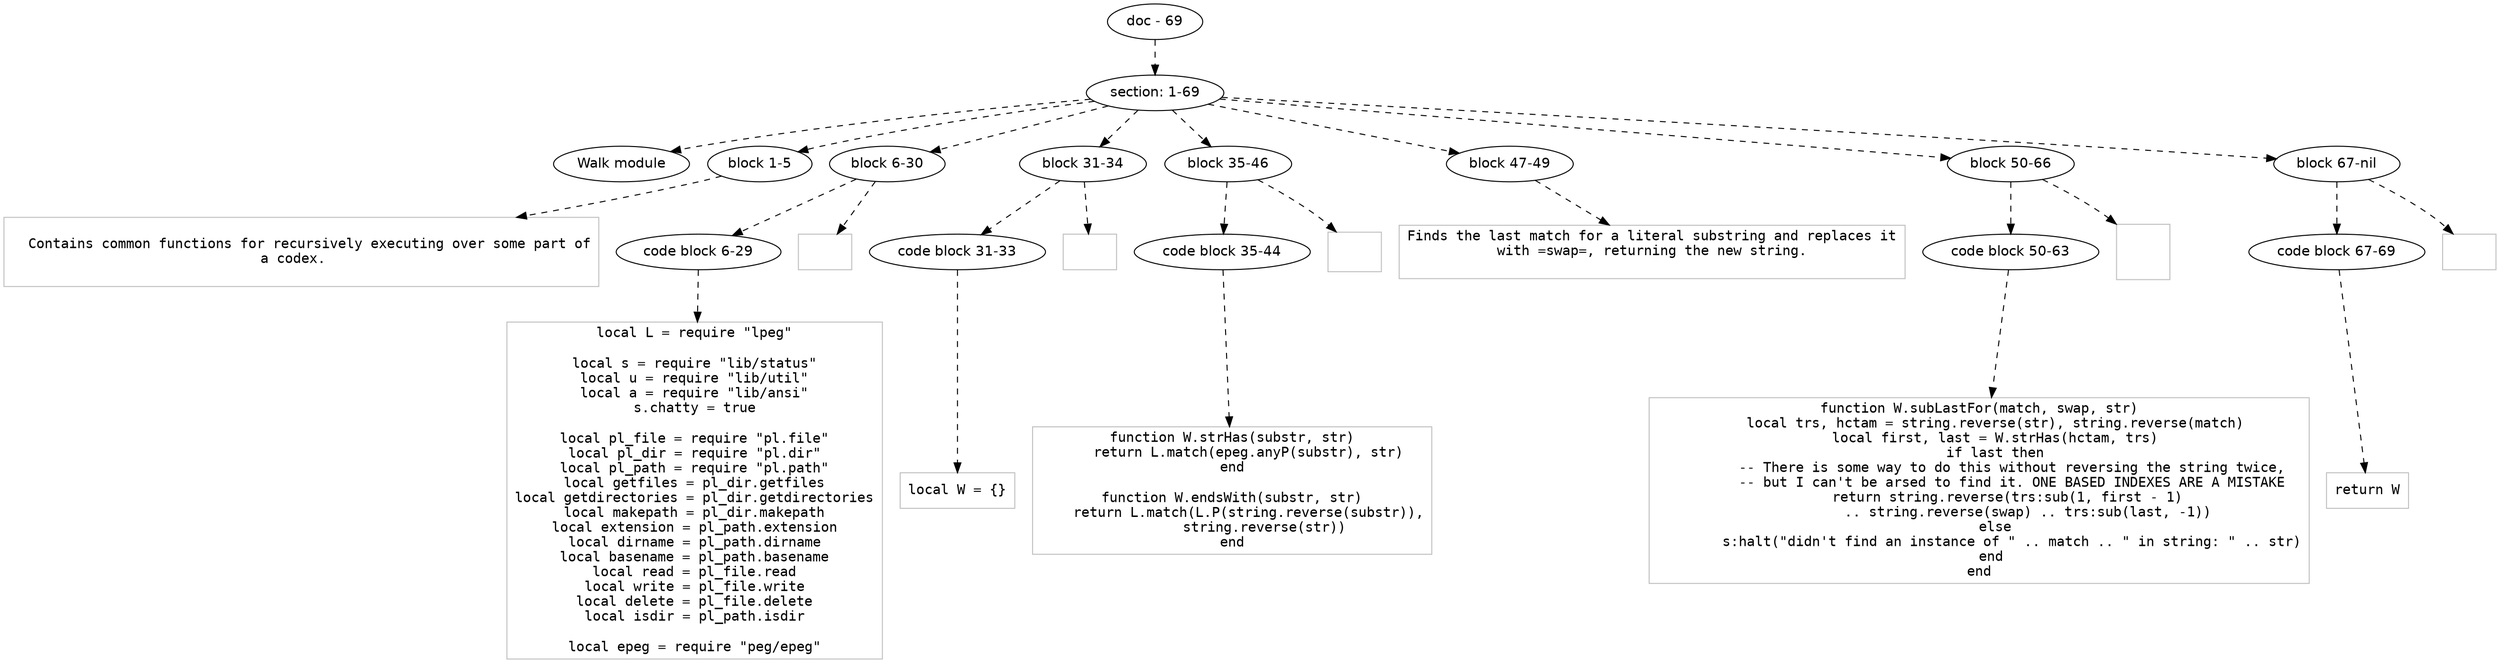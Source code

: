 digraph hierarchy {

node [fontname=Helvetica]
edge [style=dashed]

doc_0 [label="doc - 69"]

doc_0 -> { section_1}
{rank=same; section_1}

section_1 [label="section: 1-69"]

section_1 -> { header_2 block_3 block_4 block_5 block_6 block_7 block_8 block_9}
{rank=same; header_2 block_3 block_4 block_5 block_6 block_7 block_8 block_9}

header_2 [label="Walk module"]
block_3 [label="block 1-5"]
block_4 [label="block 6-30"]
block_5 [label="block 31-34"]
block_6 [label="block 35-46"]
block_7 [label="block 47-49"]
block_8 [label="block 50-66"]
block_9 [label="block 67-nil"]


block_3 -> leaf_10
leaf_10  [color=Gray,shape=rectangle,fontname=Inconsolata,label="
  Contains common functions for recursively executing over some part of
a codex.  

"]block_4 -> { codeblock_11}
{rank=same; codeblock_11}

codeblock_11 [label="code block 6-29"]


codeblock_11 -> leaf_12
leaf_12  [color=Gray,shape=rectangle,fontname=Inconsolata,label="local L = require \"lpeg\"

local s = require \"lib/status\"
local u = require \"lib/util\"
local a = require \"lib/ansi\"
s.chatty = true

local pl_file = require \"pl.file\"
local pl_dir = require \"pl.dir\"
local pl_path = require \"pl.path\"
local getfiles = pl_dir.getfiles
local getdirectories = pl_dir.getdirectories
local makepath = pl_dir.makepath
local extension = pl_path.extension
local dirname = pl_path.dirname
local basename = pl_path.basename
local read = pl_file.read
local write = pl_file.write
local delete = pl_file.delete
local isdir = pl_path.isdir

local epeg = require \"peg/epeg\"
"]
block_4 -> leaf_13
leaf_13  [color=Gray,shape=rectangle,fontname=Inconsolata,label="
"]block_5 -> { codeblock_14}
{rank=same; codeblock_14}

codeblock_14 [label="code block 31-33"]


codeblock_14 -> leaf_15
leaf_15  [color=Gray,shape=rectangle,fontname=Inconsolata,label="local W = {}
"]
block_5 -> leaf_16
leaf_16  [color=Gray,shape=rectangle,fontname=Inconsolata,label="
"]block_6 -> { codeblock_17}
{rank=same; codeblock_17}

codeblock_17 [label="code block 35-44"]


codeblock_17 -> leaf_18
leaf_18  [color=Gray,shape=rectangle,fontname=Inconsolata,label="function W.strHas(substr, str)
    return L.match(epeg.anyP(substr), str)
end

function W.endsWith(substr, str)
    return L.match(L.P(string.reverse(substr)),
        string.reverse(str))
end
"]
block_6 -> leaf_19
leaf_19  [color=Gray,shape=rectangle,fontname=Inconsolata,label="

"]
block_7 -> leaf_20
leaf_20  [color=Gray,shape=rectangle,fontname=Inconsolata,label="Finds the last match for a literal substring and replaces it
with =swap=, returning the new string.

"]block_8 -> { codeblock_21}
{rank=same; codeblock_21}

codeblock_21 [label="code block 50-63"]


codeblock_21 -> leaf_22
leaf_22  [color=Gray,shape=rectangle,fontname=Inconsolata,label="function W.subLastFor(match, swap, str)
    local trs, hctam = string.reverse(str), string.reverse(match)
    local first, last = W.strHas(hctam, trs)
    if last then
        -- There is some way to do this without reversing the string twice,
        -- but I can't be arsed to find it. ONE BASED INDEXES ARE A MISTAKE
        return string.reverse(trs:sub(1, first - 1) 
            .. string.reverse(swap) .. trs:sub(last, -1))
    else
        s:halt(\"didn't find an instance of \" .. match .. \" in string: \" .. str)
    end 
end
"]
block_8 -> leaf_23
leaf_23  [color=Gray,shape=rectangle,fontname=Inconsolata,label="


"]block_9 -> { codeblock_24}
{rank=same; codeblock_24}

codeblock_24 [label="code block 67-69"]


codeblock_24 -> leaf_25
leaf_25  [color=Gray,shape=rectangle,fontname=Inconsolata,label="return W
"]
block_9 -> leaf_26
leaf_26  [color=Gray,shape=rectangle,fontname=Inconsolata,label=""]
}
